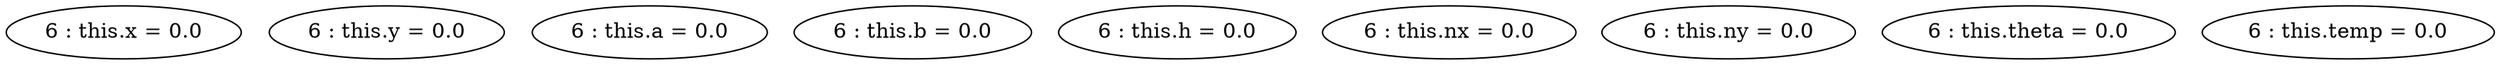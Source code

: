 digraph G {
"6 : this.x = 0.0"
"6 : this.y = 0.0"
"6 : this.a = 0.0"
"6 : this.b = 0.0"
"6 : this.h = 0.0"
"6 : this.nx = 0.0"
"6 : this.ny = 0.0"
"6 : this.theta = 0.0"
"6 : this.temp = 0.0"
}